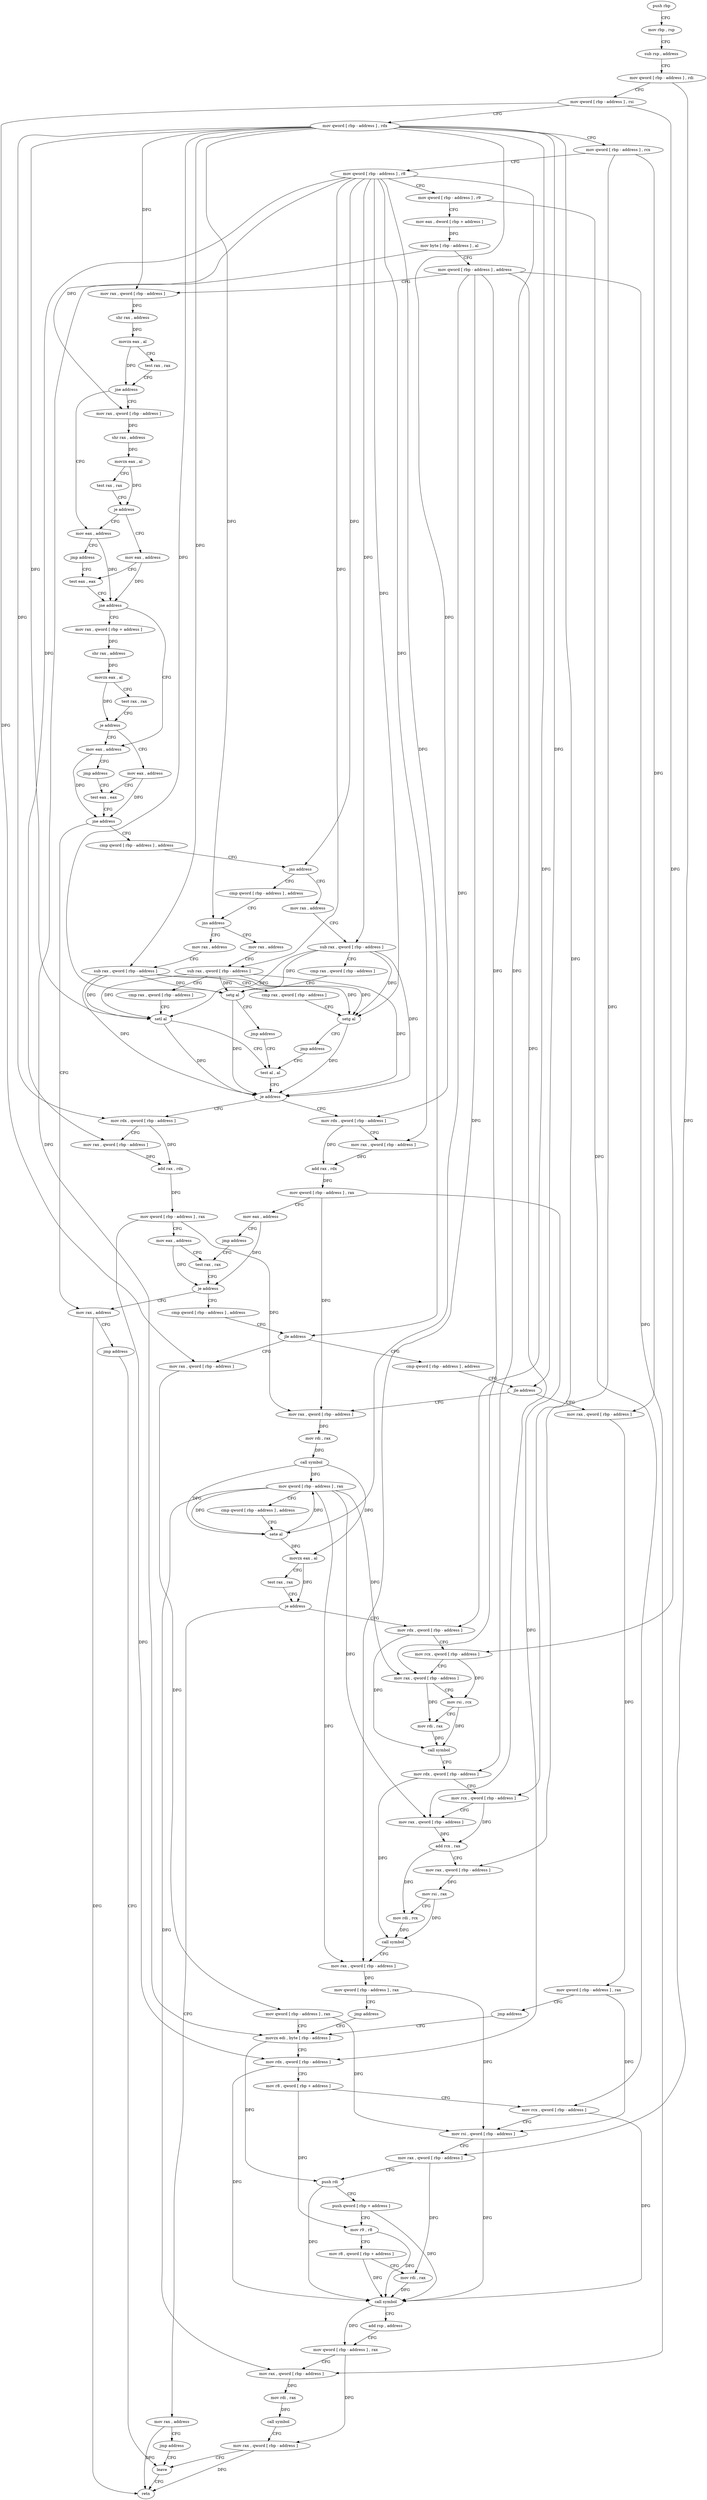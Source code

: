 digraph "func" {
"339691" [label = "push rbp" ]
"339692" [label = "mov rbp , rsp" ]
"339695" [label = "sub rsp , address" ]
"339699" [label = "mov qword [ rbp - address ] , rdi" ]
"339703" [label = "mov qword [ rbp - address ] , rsi" ]
"339707" [label = "mov qword [ rbp - address ] , rdx" ]
"339711" [label = "mov qword [ rbp - address ] , rcx" ]
"339715" [label = "mov qword [ rbp - address ] , r8" ]
"339719" [label = "mov qword [ rbp - address ] , r9" ]
"339723" [label = "mov eax , dword [ rbp + address ]" ]
"339726" [label = "mov byte [ rbp - address ] , al" ]
"339729" [label = "mov qword [ rbp - address ] , address" ]
"339737" [label = "mov rax , qword [ rbp - address ]" ]
"339741" [label = "shr rax , address" ]
"339745" [label = "movzx eax , al" ]
"339748" [label = "test rax , rax" ]
"339751" [label = "jne address" ]
"339769" [label = "mov eax , address" ]
"339753" [label = "mov rax , qword [ rbp - address ]" ]
"339774" [label = "jmp address" ]
"339781" [label = "test eax , eax" ]
"339757" [label = "shr rax , address" ]
"339761" [label = "movzx eax , al" ]
"339764" [label = "test rax , rax" ]
"339767" [label = "je address" ]
"339776" [label = "mov eax , address" ]
"339783" [label = "jne address" ]
"339801" [label = "mov eax , address" ]
"339785" [label = "mov rax , qword [ rbp + address ]" ]
"339806" [label = "jmp address" ]
"339813" [label = "test eax , eax" ]
"339789" [label = "shr rax , address" ]
"339793" [label = "movzx eax , al" ]
"339796" [label = "test rax , rax" ]
"339799" [label = "je address" ]
"339808" [label = "mov eax , address" ]
"339815" [label = "jne address" ]
"339953" [label = "mov rax , address" ]
"339821" [label = "cmp qword [ rbp - address ] , address" ]
"339960" [label = "jmp address" ]
"340171" [label = "leave" ]
"339826" [label = "jns address" ]
"339851" [label = "cmp qword [ rbp - address ] , address" ]
"339828" [label = "mov rax , address" ]
"340172" [label = "retn" ]
"339856" [label = "jns address" ]
"339881" [label = "mov rax , address" ]
"339858" [label = "mov rax , address" ]
"339838" [label = "sub rax , qword [ rbp - address ]" ]
"339842" [label = "cmp rax , qword [ rbp - address ]" ]
"339846" [label = "setg al" ]
"339849" [label = "jmp address" ]
"339902" [label = "test al , al" ]
"339891" [label = "sub rax , qword [ rbp - address ]" ]
"339895" [label = "cmp rax , qword [ rbp - address ]" ]
"339899" [label = "setl al" ]
"339868" [label = "sub rax , qword [ rbp - address ]" ]
"339872" [label = "cmp rax , qword [ rbp - address ]" ]
"339876" [label = "setg al" ]
"339879" [label = "jmp address" ]
"339904" [label = "je address" ]
"339928" [label = "mov rdx , qword [ rbp - address ]" ]
"339906" [label = "mov rdx , qword [ rbp - address ]" ]
"339932" [label = "mov rax , qword [ rbp - address ]" ]
"339936" [label = "add rax , rdx" ]
"339939" [label = "mov qword [ rbp - address ] , rax" ]
"339943" [label = "mov eax , address" ]
"339948" [label = "test rax , rax" ]
"339910" [label = "mov rax , qword [ rbp - address ]" ]
"339914" [label = "add rax , rdx" ]
"339917" [label = "mov qword [ rbp - address ] , rax" ]
"339921" [label = "mov eax , address" ]
"339926" [label = "jmp address" ]
"339965" [label = "cmp qword [ rbp - address ] , address" ]
"339970" [label = "jle address" ]
"340096" [label = "mov rax , qword [ rbp - address ]" ]
"339972" [label = "cmp qword [ rbp - address ] , address" ]
"339951" [label = "je address" ]
"340100" [label = "mov qword [ rbp - address ] , rax" ]
"340104" [label = "movzx edi , byte [ rbp - address ]" ]
"339977" [label = "jle address" ]
"340086" [label = "mov rax , qword [ rbp - address ]" ]
"339979" [label = "mov rax , qword [ rbp - address ]" ]
"340090" [label = "mov qword [ rbp - address ] , rax" ]
"340094" [label = "jmp address" ]
"339983" [label = "mov rdi , rax" ]
"339986" [label = "call symbol" ]
"339991" [label = "mov qword [ rbp - address ] , rax" ]
"339995" [label = "cmp qword [ rbp - address ] , address" ]
"340000" [label = "sete al" ]
"340003" [label = "movzx eax , al" ]
"340006" [label = "test rax , rax" ]
"340009" [label = "je address" ]
"340023" [label = "mov rdx , qword [ rbp - address ]" ]
"340011" [label = "mov rax , address" ]
"340108" [label = "mov rdx , qword [ rbp - address ]" ]
"340112" [label = "mov r8 , qword [ rbp + address ]" ]
"340116" [label = "mov rcx , qword [ rbp - address ]" ]
"340120" [label = "mov rsi , qword [ rbp - address ]" ]
"340124" [label = "mov rax , qword [ rbp - address ]" ]
"340128" [label = "push rdi" ]
"340129" [label = "push qword [ rbp + address ]" ]
"340132" [label = "mov r9 , r8" ]
"340135" [label = "mov r8 , qword [ rbp + address ]" ]
"340139" [label = "mov rdi , rax" ]
"340142" [label = "call symbol" ]
"340147" [label = "add rsp , address" ]
"340151" [label = "mov qword [ rbp - address ] , rax" ]
"340155" [label = "mov rax , qword [ rbp - address ]" ]
"340159" [label = "mov rdi , rax" ]
"340162" [label = "call symbol" ]
"340167" [label = "mov rax , qword [ rbp - address ]" ]
"340027" [label = "mov rcx , qword [ rbp - address ]" ]
"340031" [label = "mov rax , qword [ rbp - address ]" ]
"340035" [label = "mov rsi , rcx" ]
"340038" [label = "mov rdi , rax" ]
"340041" [label = "call symbol" ]
"340046" [label = "mov rdx , qword [ rbp - address ]" ]
"340050" [label = "mov rcx , qword [ rbp - address ]" ]
"340054" [label = "mov rax , qword [ rbp - address ]" ]
"340058" [label = "add rcx , rax" ]
"340061" [label = "mov rax , qword [ rbp - address ]" ]
"340065" [label = "mov rsi , rax" ]
"340068" [label = "mov rdi , rcx" ]
"340071" [label = "call symbol" ]
"340076" [label = "mov rax , qword [ rbp - address ]" ]
"340080" [label = "mov qword [ rbp - address ] , rax" ]
"340084" [label = "jmp address" ]
"340018" [label = "jmp address" ]
"339691" -> "339692" [ label = "CFG" ]
"339692" -> "339695" [ label = "CFG" ]
"339695" -> "339699" [ label = "CFG" ]
"339699" -> "339703" [ label = "CFG" ]
"339699" -> "340124" [ label = "DFG" ]
"339703" -> "339707" [ label = "CFG" ]
"339703" -> "340096" [ label = "DFG" ]
"339703" -> "340027" [ label = "DFG" ]
"339707" -> "339711" [ label = "CFG" ]
"339707" -> "339737" [ label = "DFG" ]
"339707" -> "339856" [ label = "DFG" ]
"339707" -> "339846" [ label = "DFG" ]
"339707" -> "339899" [ label = "DFG" ]
"339707" -> "339868" [ label = "DFG" ]
"339707" -> "339928" [ label = "DFG" ]
"339707" -> "339906" [ label = "DFG" ]
"339707" -> "339977" [ label = "DFG" ]
"339707" -> "340023" [ label = "DFG" ]
"339707" -> "340050" [ label = "DFG" ]
"339711" -> "339715" [ label = "CFG" ]
"339711" -> "340086" [ label = "DFG" ]
"339711" -> "340061" [ label = "DFG" ]
"339715" -> "339719" [ label = "CFG" ]
"339715" -> "339753" [ label = "DFG" ]
"339715" -> "339826" [ label = "DFG" ]
"339715" -> "339838" [ label = "DFG" ]
"339715" -> "339891" [ label = "DFG" ]
"339715" -> "339876" [ label = "DFG" ]
"339715" -> "339932" [ label = "DFG" ]
"339715" -> "339910" [ label = "DFG" ]
"339715" -> "339970" [ label = "DFG" ]
"339715" -> "340046" [ label = "DFG" ]
"339719" -> "339723" [ label = "CFG" ]
"339719" -> "340116" [ label = "DFG" ]
"339723" -> "339726" [ label = "DFG" ]
"339726" -> "339729" [ label = "CFG" ]
"339726" -> "340104" [ label = "DFG" ]
"339729" -> "339737" [ label = "CFG" ]
"339729" -> "340155" [ label = "DFG" ]
"339729" -> "340000" [ label = "DFG" ]
"339729" -> "340031" [ label = "DFG" ]
"339729" -> "340054" [ label = "DFG" ]
"339729" -> "340076" [ label = "DFG" ]
"339737" -> "339741" [ label = "DFG" ]
"339741" -> "339745" [ label = "DFG" ]
"339745" -> "339748" [ label = "CFG" ]
"339745" -> "339751" [ label = "DFG" ]
"339748" -> "339751" [ label = "CFG" ]
"339751" -> "339769" [ label = "CFG" ]
"339751" -> "339753" [ label = "CFG" ]
"339769" -> "339774" [ label = "CFG" ]
"339769" -> "339783" [ label = "DFG" ]
"339753" -> "339757" [ label = "DFG" ]
"339774" -> "339781" [ label = "CFG" ]
"339781" -> "339783" [ label = "CFG" ]
"339757" -> "339761" [ label = "DFG" ]
"339761" -> "339764" [ label = "CFG" ]
"339761" -> "339767" [ label = "DFG" ]
"339764" -> "339767" [ label = "CFG" ]
"339767" -> "339776" [ label = "CFG" ]
"339767" -> "339769" [ label = "CFG" ]
"339776" -> "339781" [ label = "CFG" ]
"339776" -> "339783" [ label = "DFG" ]
"339783" -> "339801" [ label = "CFG" ]
"339783" -> "339785" [ label = "CFG" ]
"339801" -> "339806" [ label = "CFG" ]
"339801" -> "339815" [ label = "DFG" ]
"339785" -> "339789" [ label = "DFG" ]
"339806" -> "339813" [ label = "CFG" ]
"339813" -> "339815" [ label = "CFG" ]
"339789" -> "339793" [ label = "DFG" ]
"339793" -> "339796" [ label = "CFG" ]
"339793" -> "339799" [ label = "DFG" ]
"339796" -> "339799" [ label = "CFG" ]
"339799" -> "339808" [ label = "CFG" ]
"339799" -> "339801" [ label = "CFG" ]
"339808" -> "339813" [ label = "CFG" ]
"339808" -> "339815" [ label = "DFG" ]
"339815" -> "339953" [ label = "CFG" ]
"339815" -> "339821" [ label = "CFG" ]
"339953" -> "339960" [ label = "CFG" ]
"339953" -> "340172" [ label = "DFG" ]
"339821" -> "339826" [ label = "CFG" ]
"339960" -> "340171" [ label = "CFG" ]
"340171" -> "340172" [ label = "CFG" ]
"339826" -> "339851" [ label = "CFG" ]
"339826" -> "339828" [ label = "CFG" ]
"339851" -> "339856" [ label = "CFG" ]
"339828" -> "339838" [ label = "CFG" ]
"339856" -> "339881" [ label = "CFG" ]
"339856" -> "339858" [ label = "CFG" ]
"339881" -> "339891" [ label = "CFG" ]
"339858" -> "339868" [ label = "CFG" ]
"339838" -> "339842" [ label = "CFG" ]
"339838" -> "339846" [ label = "DFG" ]
"339838" -> "339899" [ label = "DFG" ]
"339838" -> "339876" [ label = "DFG" ]
"339838" -> "339904" [ label = "DFG" ]
"339842" -> "339846" [ label = "CFG" ]
"339846" -> "339849" [ label = "CFG" ]
"339846" -> "339904" [ label = "DFG" ]
"339849" -> "339902" [ label = "CFG" ]
"339902" -> "339904" [ label = "CFG" ]
"339891" -> "339895" [ label = "CFG" ]
"339891" -> "339846" [ label = "DFG" ]
"339891" -> "339899" [ label = "DFG" ]
"339891" -> "339876" [ label = "DFG" ]
"339891" -> "339904" [ label = "DFG" ]
"339895" -> "339899" [ label = "CFG" ]
"339899" -> "339902" [ label = "CFG" ]
"339899" -> "339904" [ label = "DFG" ]
"339868" -> "339872" [ label = "CFG" ]
"339868" -> "339846" [ label = "DFG" ]
"339868" -> "339899" [ label = "DFG" ]
"339868" -> "339876" [ label = "DFG" ]
"339868" -> "339904" [ label = "DFG" ]
"339872" -> "339876" [ label = "CFG" ]
"339876" -> "339879" [ label = "CFG" ]
"339876" -> "339904" [ label = "DFG" ]
"339879" -> "339902" [ label = "CFG" ]
"339904" -> "339928" [ label = "CFG" ]
"339904" -> "339906" [ label = "CFG" ]
"339928" -> "339932" [ label = "CFG" ]
"339928" -> "339936" [ label = "DFG" ]
"339906" -> "339910" [ label = "CFG" ]
"339906" -> "339914" [ label = "DFG" ]
"339932" -> "339936" [ label = "DFG" ]
"339936" -> "339939" [ label = "DFG" ]
"339939" -> "339943" [ label = "CFG" ]
"339939" -> "340108" [ label = "DFG" ]
"339939" -> "339979" [ label = "DFG" ]
"339943" -> "339948" [ label = "CFG" ]
"339943" -> "339951" [ label = "DFG" ]
"339948" -> "339951" [ label = "CFG" ]
"339910" -> "339914" [ label = "DFG" ]
"339914" -> "339917" [ label = "DFG" ]
"339917" -> "339921" [ label = "CFG" ]
"339917" -> "340108" [ label = "DFG" ]
"339917" -> "339979" [ label = "DFG" ]
"339921" -> "339926" [ label = "CFG" ]
"339921" -> "339951" [ label = "DFG" ]
"339926" -> "339948" [ label = "CFG" ]
"339965" -> "339970" [ label = "CFG" ]
"339970" -> "340096" [ label = "CFG" ]
"339970" -> "339972" [ label = "CFG" ]
"340096" -> "340100" [ label = "DFG" ]
"339972" -> "339977" [ label = "CFG" ]
"339951" -> "339965" [ label = "CFG" ]
"339951" -> "339953" [ label = "CFG" ]
"340100" -> "340104" [ label = "CFG" ]
"340100" -> "340120" [ label = "DFG" ]
"340104" -> "340108" [ label = "CFG" ]
"340104" -> "340128" [ label = "DFG" ]
"339977" -> "340086" [ label = "CFG" ]
"339977" -> "339979" [ label = "CFG" ]
"340086" -> "340090" [ label = "DFG" ]
"339979" -> "339983" [ label = "DFG" ]
"340090" -> "340094" [ label = "CFG" ]
"340090" -> "340120" [ label = "DFG" ]
"340094" -> "340104" [ label = "CFG" ]
"339983" -> "339986" [ label = "DFG" ]
"339986" -> "339991" [ label = "DFG" ]
"339986" -> "340000" [ label = "DFG" ]
"339986" -> "340003" [ label = "DFG" ]
"339991" -> "339995" [ label = "CFG" ]
"339991" -> "340155" [ label = "DFG" ]
"339991" -> "340000" [ label = "DFG" ]
"339991" -> "340031" [ label = "DFG" ]
"339991" -> "340054" [ label = "DFG" ]
"339991" -> "340076" [ label = "DFG" ]
"339995" -> "340000" [ label = "CFG" ]
"340000" -> "340003" [ label = "DFG" ]
"340000" -> "339991" [ label = "DFG" ]
"340003" -> "340006" [ label = "CFG" ]
"340003" -> "340009" [ label = "DFG" ]
"340006" -> "340009" [ label = "CFG" ]
"340009" -> "340023" [ label = "CFG" ]
"340009" -> "340011" [ label = "CFG" ]
"340023" -> "340027" [ label = "CFG" ]
"340023" -> "340041" [ label = "DFG" ]
"340011" -> "340018" [ label = "CFG" ]
"340011" -> "340172" [ label = "DFG" ]
"340108" -> "340112" [ label = "CFG" ]
"340108" -> "340142" [ label = "DFG" ]
"340112" -> "340116" [ label = "CFG" ]
"340112" -> "340132" [ label = "DFG" ]
"340116" -> "340120" [ label = "CFG" ]
"340116" -> "340142" [ label = "DFG" ]
"340120" -> "340124" [ label = "CFG" ]
"340120" -> "340142" [ label = "DFG" ]
"340124" -> "340128" [ label = "CFG" ]
"340124" -> "340139" [ label = "DFG" ]
"340128" -> "340129" [ label = "CFG" ]
"340128" -> "340142" [ label = "DFG" ]
"340129" -> "340132" [ label = "CFG" ]
"340129" -> "340142" [ label = "DFG" ]
"340132" -> "340135" [ label = "CFG" ]
"340132" -> "340142" [ label = "DFG" ]
"340135" -> "340139" [ label = "CFG" ]
"340135" -> "340142" [ label = "DFG" ]
"340139" -> "340142" [ label = "DFG" ]
"340142" -> "340147" [ label = "CFG" ]
"340142" -> "340151" [ label = "DFG" ]
"340147" -> "340151" [ label = "CFG" ]
"340151" -> "340155" [ label = "CFG" ]
"340151" -> "340167" [ label = "DFG" ]
"340155" -> "340159" [ label = "DFG" ]
"340159" -> "340162" [ label = "DFG" ]
"340162" -> "340167" [ label = "CFG" ]
"340167" -> "340171" [ label = "CFG" ]
"340167" -> "340172" [ label = "DFG" ]
"340027" -> "340031" [ label = "CFG" ]
"340027" -> "340035" [ label = "DFG" ]
"340031" -> "340035" [ label = "CFG" ]
"340031" -> "340038" [ label = "DFG" ]
"340035" -> "340038" [ label = "CFG" ]
"340035" -> "340041" [ label = "DFG" ]
"340038" -> "340041" [ label = "DFG" ]
"340041" -> "340046" [ label = "CFG" ]
"340046" -> "340050" [ label = "CFG" ]
"340046" -> "340071" [ label = "DFG" ]
"340050" -> "340054" [ label = "CFG" ]
"340050" -> "340058" [ label = "DFG" ]
"340054" -> "340058" [ label = "DFG" ]
"340058" -> "340061" [ label = "CFG" ]
"340058" -> "340068" [ label = "DFG" ]
"340061" -> "340065" [ label = "DFG" ]
"340065" -> "340068" [ label = "CFG" ]
"340065" -> "340071" [ label = "DFG" ]
"340068" -> "340071" [ label = "DFG" ]
"340071" -> "340076" [ label = "CFG" ]
"340076" -> "340080" [ label = "DFG" ]
"340080" -> "340084" [ label = "CFG" ]
"340080" -> "340120" [ label = "DFG" ]
"340084" -> "340104" [ label = "CFG" ]
"340018" -> "340171" [ label = "CFG" ]
}
